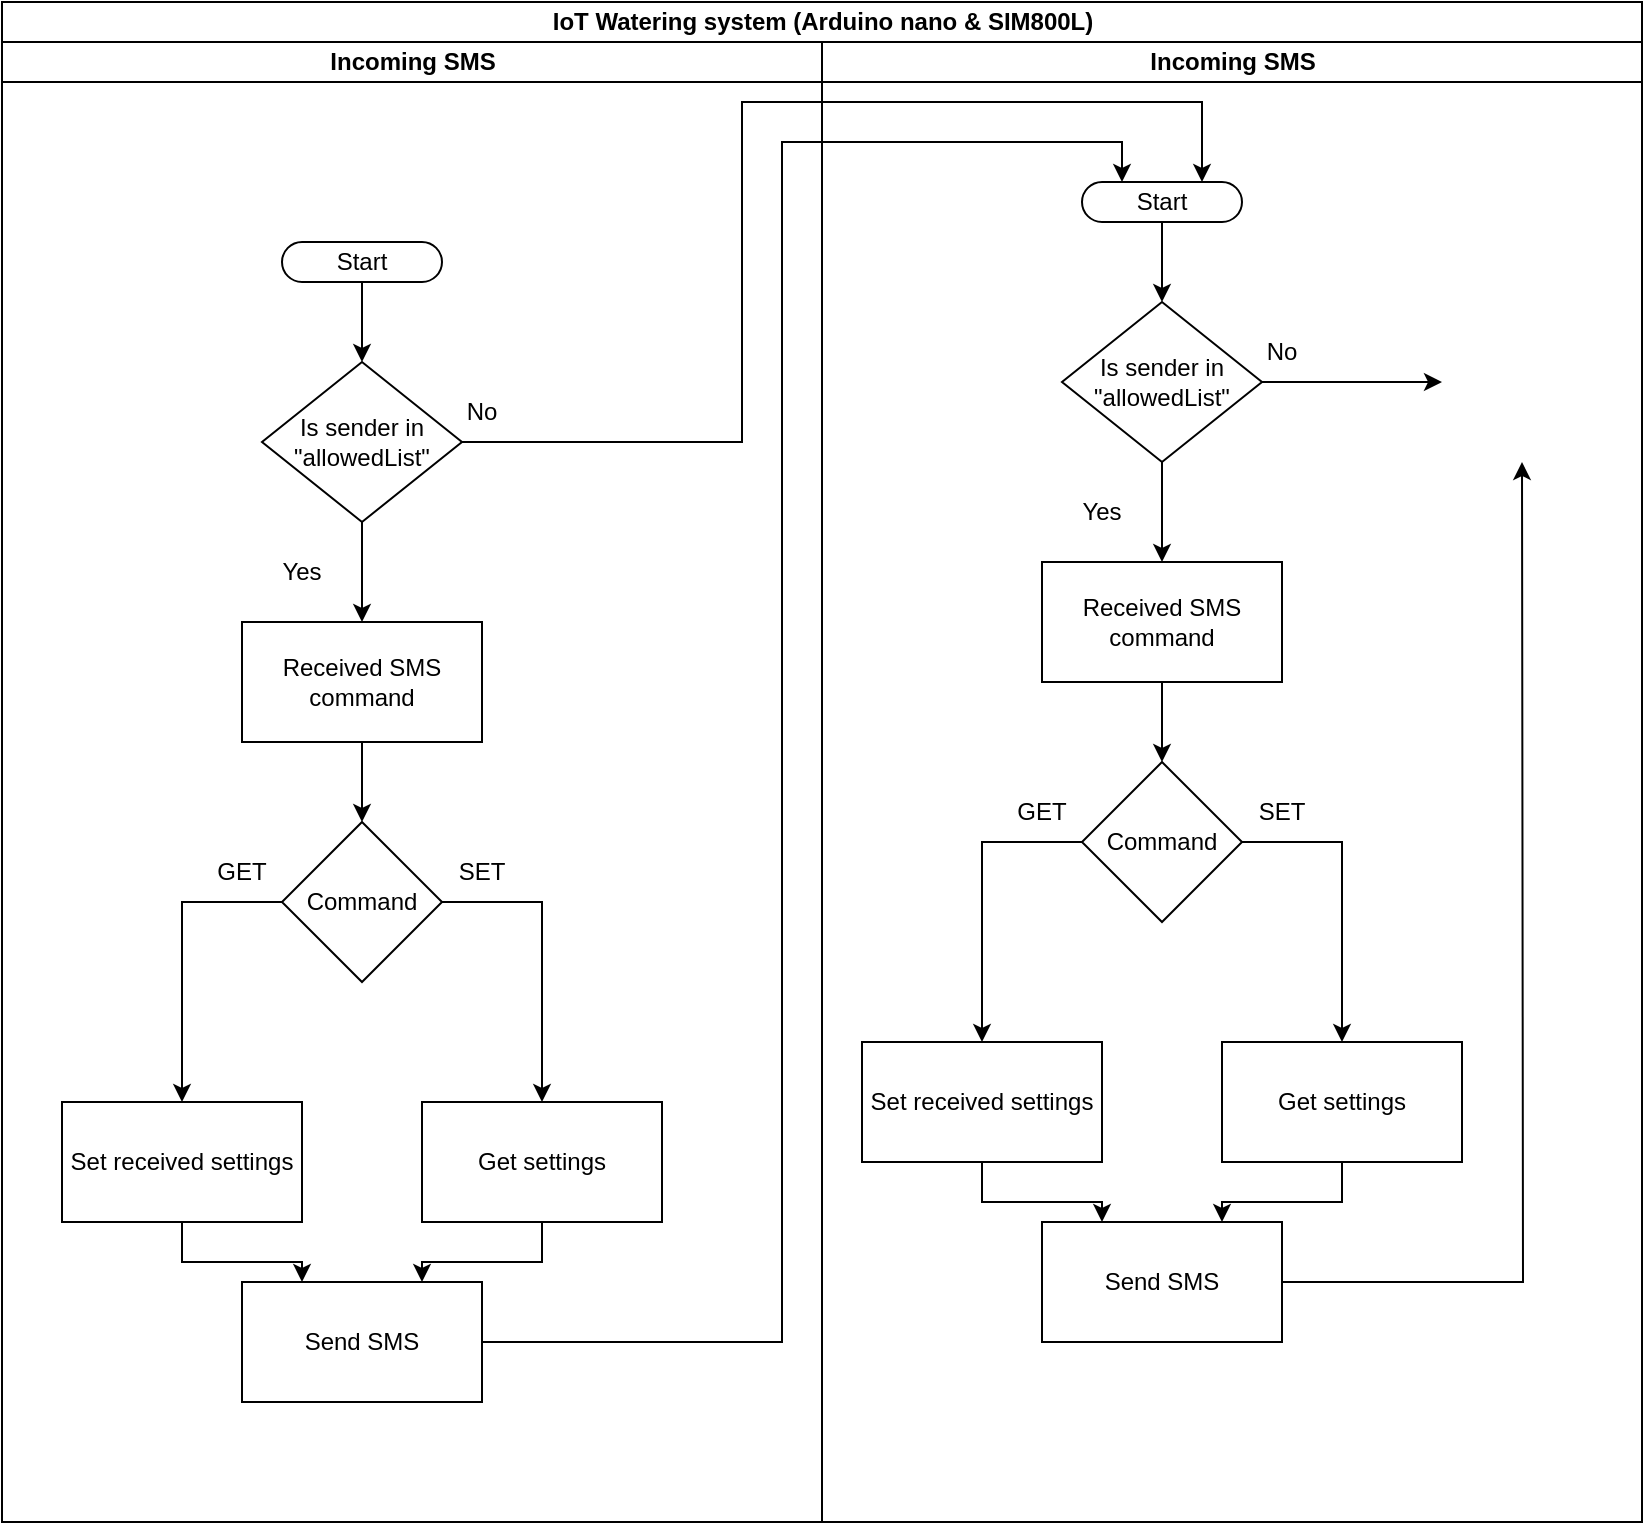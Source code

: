 <mxfile version="21.3.2" type="github">
  <diagram id="kgpKYQtTHZ0yAKxKKP6v" name="Page-1">
    <mxGraphModel dx="1289" dy="826" grid="1" gridSize="10" guides="1" tooltips="1" connect="1" arrows="1" fold="1" page="1" pageScale="1" pageWidth="850" pageHeight="1100" math="0" shadow="0">
      <root>
        <mxCell id="0" />
        <mxCell id="1" parent="0" />
        <mxCell id="xu4zQ6H6kHJUm9Qcrabf-24" value="IoT Watering system (Arduino nano &amp;amp; SIM800L)" style="swimlane;childLayout=stackLayout;resizeParent=1;resizeParentMax=0;startSize=20;html=1;" vertex="1" parent="1">
          <mxGeometry x="10" y="10" width="820" height="760" as="geometry" />
        </mxCell>
        <mxCell id="xu4zQ6H6kHJUm9Qcrabf-25" value="Incoming SMS" style="swimlane;startSize=20;html=1;" vertex="1" parent="xu4zQ6H6kHJUm9Qcrabf-24">
          <mxGeometry y="20" width="410" height="740" as="geometry">
            <mxRectangle y="20" width="40" height="460" as="alternateBounds" />
          </mxGeometry>
        </mxCell>
        <mxCell id="xu4zQ6H6kHJUm9Qcrabf-32" style="edgeStyle=orthogonalEdgeStyle;rounded=0;orthogonalLoop=1;jettySize=auto;html=1;exitX=0.5;exitY=0.5;exitDx=0;exitDy=10;exitPerimeter=0;entryX=0.5;entryY=0;entryDx=0;entryDy=0;" edge="1" parent="xu4zQ6H6kHJUm9Qcrabf-25" source="xu4zQ6H6kHJUm9Qcrabf-28" target="xu4zQ6H6kHJUm9Qcrabf-29">
          <mxGeometry relative="1" as="geometry" />
        </mxCell>
        <mxCell id="xu4zQ6H6kHJUm9Qcrabf-28" value="Start" style="html=1;dashed=0;whiteSpace=wrap;shape=mxgraph.dfd.start" vertex="1" parent="xu4zQ6H6kHJUm9Qcrabf-25">
          <mxGeometry x="140" y="100" width="80" height="20" as="geometry" />
        </mxCell>
        <mxCell id="xu4zQ6H6kHJUm9Qcrabf-34" value="" style="edgeStyle=orthogonalEdgeStyle;rounded=0;orthogonalLoop=1;jettySize=auto;html=1;" edge="1" parent="xu4zQ6H6kHJUm9Qcrabf-25" source="xu4zQ6H6kHJUm9Qcrabf-29" target="xu4zQ6H6kHJUm9Qcrabf-33">
          <mxGeometry relative="1" as="geometry" />
        </mxCell>
        <mxCell id="xu4zQ6H6kHJUm9Qcrabf-29" value="Is sender in &quot;allowedList&quot;" style="rhombus;whiteSpace=wrap;html=1;" vertex="1" parent="xu4zQ6H6kHJUm9Qcrabf-25">
          <mxGeometry x="130" y="160" width="100" height="80" as="geometry" />
        </mxCell>
        <mxCell id="xu4zQ6H6kHJUm9Qcrabf-43" value="" style="edgeStyle=orthogonalEdgeStyle;rounded=0;orthogonalLoop=1;jettySize=auto;html=1;" edge="1" parent="xu4zQ6H6kHJUm9Qcrabf-25" source="xu4zQ6H6kHJUm9Qcrabf-33" target="xu4zQ6H6kHJUm9Qcrabf-42">
          <mxGeometry relative="1" as="geometry" />
        </mxCell>
        <mxCell id="xu4zQ6H6kHJUm9Qcrabf-33" value="Received SMS command" style="whiteSpace=wrap;html=1;" vertex="1" parent="xu4zQ6H6kHJUm9Qcrabf-25">
          <mxGeometry x="120" y="290" width="120" height="60" as="geometry" />
        </mxCell>
        <mxCell id="xu4zQ6H6kHJUm9Qcrabf-37" value="No" style="text;html=1;strokeColor=none;fillColor=none;align=center;verticalAlign=middle;whiteSpace=wrap;rounded=0;" vertex="1" parent="xu4zQ6H6kHJUm9Qcrabf-25">
          <mxGeometry x="210" y="170" width="60" height="30" as="geometry" />
        </mxCell>
        <mxCell id="xu4zQ6H6kHJUm9Qcrabf-38" value="Yes" style="text;html=1;strokeColor=none;fillColor=none;align=center;verticalAlign=middle;whiteSpace=wrap;rounded=0;" vertex="1" parent="xu4zQ6H6kHJUm9Qcrabf-25">
          <mxGeometry x="120" y="250" width="60" height="30" as="geometry" />
        </mxCell>
        <mxCell id="xu4zQ6H6kHJUm9Qcrabf-45" value="" style="edgeStyle=orthogonalEdgeStyle;rounded=0;orthogonalLoop=1;jettySize=auto;html=1;exitX=0;exitY=0.5;exitDx=0;exitDy=0;" edge="1" parent="xu4zQ6H6kHJUm9Qcrabf-25" source="xu4zQ6H6kHJUm9Qcrabf-42" target="xu4zQ6H6kHJUm9Qcrabf-44">
          <mxGeometry relative="1" as="geometry" />
        </mxCell>
        <mxCell id="xu4zQ6H6kHJUm9Qcrabf-47" style="edgeStyle=orthogonalEdgeStyle;rounded=0;orthogonalLoop=1;jettySize=auto;html=1;exitX=1;exitY=0.5;exitDx=0;exitDy=0;entryX=0.5;entryY=0;entryDx=0;entryDy=0;" edge="1" parent="xu4zQ6H6kHJUm9Qcrabf-25" source="xu4zQ6H6kHJUm9Qcrabf-42" target="xu4zQ6H6kHJUm9Qcrabf-46">
          <mxGeometry relative="1" as="geometry" />
        </mxCell>
        <mxCell id="xu4zQ6H6kHJUm9Qcrabf-42" value="Command" style="rhombus;whiteSpace=wrap;html=1;" vertex="1" parent="xu4zQ6H6kHJUm9Qcrabf-25">
          <mxGeometry x="140" y="390" width="80" height="80" as="geometry" />
        </mxCell>
        <mxCell id="xu4zQ6H6kHJUm9Qcrabf-67" style="edgeStyle=orthogonalEdgeStyle;rounded=0;orthogonalLoop=1;jettySize=auto;html=1;entryX=0.25;entryY=0;entryDx=0;entryDy=0;" edge="1" parent="xu4zQ6H6kHJUm9Qcrabf-25" source="xu4zQ6H6kHJUm9Qcrabf-44" target="xu4zQ6H6kHJUm9Qcrabf-66">
          <mxGeometry relative="1" as="geometry" />
        </mxCell>
        <mxCell id="xu4zQ6H6kHJUm9Qcrabf-44" value="Set received settings" style="whiteSpace=wrap;html=1;" vertex="1" parent="xu4zQ6H6kHJUm9Qcrabf-25">
          <mxGeometry x="30" y="530" width="120" height="60" as="geometry" />
        </mxCell>
        <mxCell id="xu4zQ6H6kHJUm9Qcrabf-68" style="edgeStyle=orthogonalEdgeStyle;rounded=0;orthogonalLoop=1;jettySize=auto;html=1;exitX=0.5;exitY=1;exitDx=0;exitDy=0;entryX=0.75;entryY=0;entryDx=0;entryDy=0;" edge="1" parent="xu4zQ6H6kHJUm9Qcrabf-25" source="xu4zQ6H6kHJUm9Qcrabf-46" target="xu4zQ6H6kHJUm9Qcrabf-66">
          <mxGeometry relative="1" as="geometry" />
        </mxCell>
        <mxCell id="xu4zQ6H6kHJUm9Qcrabf-46" value="Get settings" style="whiteSpace=wrap;html=1;" vertex="1" parent="xu4zQ6H6kHJUm9Qcrabf-25">
          <mxGeometry x="210" y="530" width="120" height="60" as="geometry" />
        </mxCell>
        <mxCell id="xu4zQ6H6kHJUm9Qcrabf-64" value="GET" style="text;html=1;strokeColor=none;fillColor=none;align=center;verticalAlign=middle;whiteSpace=wrap;rounded=0;" vertex="1" parent="xu4zQ6H6kHJUm9Qcrabf-25">
          <mxGeometry x="90" y="400" width="60" height="30" as="geometry" />
        </mxCell>
        <mxCell id="xu4zQ6H6kHJUm9Qcrabf-65" value="SET" style="text;html=1;strokeColor=none;fillColor=none;align=center;verticalAlign=middle;whiteSpace=wrap;rounded=0;" vertex="1" parent="xu4zQ6H6kHJUm9Qcrabf-25">
          <mxGeometry x="210" y="400" width="60" height="30" as="geometry" />
        </mxCell>
        <mxCell id="xu4zQ6H6kHJUm9Qcrabf-66" value="Send SMS" style="whiteSpace=wrap;html=1;" vertex="1" parent="xu4zQ6H6kHJUm9Qcrabf-25">
          <mxGeometry x="120" y="620" width="120" height="60" as="geometry" />
        </mxCell>
        <mxCell id="xu4zQ6H6kHJUm9Qcrabf-71" value="Incoming SMS" style="swimlane;startSize=20;html=1;" vertex="1" parent="xu4zQ6H6kHJUm9Qcrabf-24">
          <mxGeometry x="410" y="20" width="410" height="740" as="geometry">
            <mxRectangle y="20" width="40" height="460" as="alternateBounds" />
          </mxGeometry>
        </mxCell>
        <mxCell id="xu4zQ6H6kHJUm9Qcrabf-72" style="edgeStyle=orthogonalEdgeStyle;rounded=0;orthogonalLoop=1;jettySize=auto;html=1;exitX=0.5;exitY=0.5;exitDx=0;exitDy=10;exitPerimeter=0;entryX=0.5;entryY=0;entryDx=0;entryDy=0;" edge="1" parent="xu4zQ6H6kHJUm9Qcrabf-71" source="xu4zQ6H6kHJUm9Qcrabf-73" target="xu4zQ6H6kHJUm9Qcrabf-76">
          <mxGeometry relative="1" as="geometry" />
        </mxCell>
        <mxCell id="xu4zQ6H6kHJUm9Qcrabf-73" value="Start" style="html=1;dashed=0;whiteSpace=wrap;shape=mxgraph.dfd.start" vertex="1" parent="xu4zQ6H6kHJUm9Qcrabf-71">
          <mxGeometry x="130" y="70" width="80" height="20" as="geometry" />
        </mxCell>
        <mxCell id="xu4zQ6H6kHJUm9Qcrabf-74" value="" style="edgeStyle=orthogonalEdgeStyle;rounded=0;orthogonalLoop=1;jettySize=auto;html=1;" edge="1" parent="xu4zQ6H6kHJUm9Qcrabf-71" source="xu4zQ6H6kHJUm9Qcrabf-76" target="xu4zQ6H6kHJUm9Qcrabf-78">
          <mxGeometry relative="1" as="geometry" />
        </mxCell>
        <mxCell id="xu4zQ6H6kHJUm9Qcrabf-75" value="" style="edgeStyle=orthogonalEdgeStyle;rounded=0;orthogonalLoop=1;jettySize=auto;html=1;" edge="1" parent="xu4zQ6H6kHJUm9Qcrabf-71" source="xu4zQ6H6kHJUm9Qcrabf-76">
          <mxGeometry relative="1" as="geometry">
            <mxPoint x="310" y="170" as="targetPoint" />
          </mxGeometry>
        </mxCell>
        <mxCell id="xu4zQ6H6kHJUm9Qcrabf-76" value="Is sender in &quot;allowedList&quot;" style="rhombus;whiteSpace=wrap;html=1;" vertex="1" parent="xu4zQ6H6kHJUm9Qcrabf-71">
          <mxGeometry x="120" y="130" width="100" height="80" as="geometry" />
        </mxCell>
        <mxCell id="xu4zQ6H6kHJUm9Qcrabf-77" value="" style="edgeStyle=orthogonalEdgeStyle;rounded=0;orthogonalLoop=1;jettySize=auto;html=1;" edge="1" parent="xu4zQ6H6kHJUm9Qcrabf-71" source="xu4zQ6H6kHJUm9Qcrabf-78" target="xu4zQ6H6kHJUm9Qcrabf-84">
          <mxGeometry relative="1" as="geometry" />
        </mxCell>
        <mxCell id="xu4zQ6H6kHJUm9Qcrabf-78" value="Received SMS command" style="whiteSpace=wrap;html=1;" vertex="1" parent="xu4zQ6H6kHJUm9Qcrabf-71">
          <mxGeometry x="110" y="260" width="120" height="60" as="geometry" />
        </mxCell>
        <mxCell id="xu4zQ6H6kHJUm9Qcrabf-80" value="No" style="text;html=1;strokeColor=none;fillColor=none;align=center;verticalAlign=middle;whiteSpace=wrap;rounded=0;" vertex="1" parent="xu4zQ6H6kHJUm9Qcrabf-71">
          <mxGeometry x="200" y="140" width="60" height="30" as="geometry" />
        </mxCell>
        <mxCell id="xu4zQ6H6kHJUm9Qcrabf-81" value="Yes" style="text;html=1;strokeColor=none;fillColor=none;align=center;verticalAlign=middle;whiteSpace=wrap;rounded=0;" vertex="1" parent="xu4zQ6H6kHJUm9Qcrabf-71">
          <mxGeometry x="110" y="220" width="60" height="30" as="geometry" />
        </mxCell>
        <mxCell id="xu4zQ6H6kHJUm9Qcrabf-82" value="" style="edgeStyle=orthogonalEdgeStyle;rounded=0;orthogonalLoop=1;jettySize=auto;html=1;exitX=0;exitY=0.5;exitDx=0;exitDy=0;" edge="1" parent="xu4zQ6H6kHJUm9Qcrabf-71" source="xu4zQ6H6kHJUm9Qcrabf-84" target="xu4zQ6H6kHJUm9Qcrabf-86">
          <mxGeometry relative="1" as="geometry" />
        </mxCell>
        <mxCell id="xu4zQ6H6kHJUm9Qcrabf-83" style="edgeStyle=orthogonalEdgeStyle;rounded=0;orthogonalLoop=1;jettySize=auto;html=1;exitX=1;exitY=0.5;exitDx=0;exitDy=0;entryX=0.5;entryY=0;entryDx=0;entryDy=0;" edge="1" parent="xu4zQ6H6kHJUm9Qcrabf-71" source="xu4zQ6H6kHJUm9Qcrabf-84" target="xu4zQ6H6kHJUm9Qcrabf-88">
          <mxGeometry relative="1" as="geometry" />
        </mxCell>
        <mxCell id="xu4zQ6H6kHJUm9Qcrabf-84" value="Command" style="rhombus;whiteSpace=wrap;html=1;" vertex="1" parent="xu4zQ6H6kHJUm9Qcrabf-71">
          <mxGeometry x="130" y="360" width="80" height="80" as="geometry" />
        </mxCell>
        <mxCell id="xu4zQ6H6kHJUm9Qcrabf-85" style="edgeStyle=orthogonalEdgeStyle;rounded=0;orthogonalLoop=1;jettySize=auto;html=1;entryX=0.25;entryY=0;entryDx=0;entryDy=0;" edge="1" parent="xu4zQ6H6kHJUm9Qcrabf-71" source="xu4zQ6H6kHJUm9Qcrabf-86" target="xu4zQ6H6kHJUm9Qcrabf-92">
          <mxGeometry relative="1" as="geometry" />
        </mxCell>
        <mxCell id="xu4zQ6H6kHJUm9Qcrabf-86" value="Set received settings" style="whiteSpace=wrap;html=1;" vertex="1" parent="xu4zQ6H6kHJUm9Qcrabf-71">
          <mxGeometry x="20" y="500" width="120" height="60" as="geometry" />
        </mxCell>
        <mxCell id="xu4zQ6H6kHJUm9Qcrabf-87" style="edgeStyle=orthogonalEdgeStyle;rounded=0;orthogonalLoop=1;jettySize=auto;html=1;exitX=0.5;exitY=1;exitDx=0;exitDy=0;entryX=0.75;entryY=0;entryDx=0;entryDy=0;" edge="1" parent="xu4zQ6H6kHJUm9Qcrabf-71" source="xu4zQ6H6kHJUm9Qcrabf-88" target="xu4zQ6H6kHJUm9Qcrabf-92">
          <mxGeometry relative="1" as="geometry" />
        </mxCell>
        <mxCell id="xu4zQ6H6kHJUm9Qcrabf-88" value="Get settings" style="whiteSpace=wrap;html=1;" vertex="1" parent="xu4zQ6H6kHJUm9Qcrabf-71">
          <mxGeometry x="200" y="500" width="120" height="60" as="geometry" />
        </mxCell>
        <mxCell id="xu4zQ6H6kHJUm9Qcrabf-89" value="GET" style="text;html=1;strokeColor=none;fillColor=none;align=center;verticalAlign=middle;whiteSpace=wrap;rounded=0;" vertex="1" parent="xu4zQ6H6kHJUm9Qcrabf-71">
          <mxGeometry x="80" y="370" width="60" height="30" as="geometry" />
        </mxCell>
        <mxCell id="xu4zQ6H6kHJUm9Qcrabf-90" value="SET" style="text;html=1;strokeColor=none;fillColor=none;align=center;verticalAlign=middle;whiteSpace=wrap;rounded=0;" vertex="1" parent="xu4zQ6H6kHJUm9Qcrabf-71">
          <mxGeometry x="200" y="370" width="60" height="30" as="geometry" />
        </mxCell>
        <mxCell id="xu4zQ6H6kHJUm9Qcrabf-91" style="edgeStyle=orthogonalEdgeStyle;rounded=0;orthogonalLoop=1;jettySize=auto;html=1;exitX=1;exitY=0.5;exitDx=0;exitDy=0;entryX=0.5;entryY=1;entryDx=0;entryDy=0;" edge="1" parent="xu4zQ6H6kHJUm9Qcrabf-71" source="xu4zQ6H6kHJUm9Qcrabf-92">
          <mxGeometry relative="1" as="geometry">
            <mxPoint x="350" y="210" as="targetPoint" />
          </mxGeometry>
        </mxCell>
        <mxCell id="xu4zQ6H6kHJUm9Qcrabf-92" value="Send SMS" style="whiteSpace=wrap;html=1;" vertex="1" parent="xu4zQ6H6kHJUm9Qcrabf-71">
          <mxGeometry x="110" y="590" width="120" height="60" as="geometry" />
        </mxCell>
        <mxCell id="xu4zQ6H6kHJUm9Qcrabf-36" value="" style="edgeStyle=orthogonalEdgeStyle;rounded=0;orthogonalLoop=1;jettySize=auto;html=1;entryX=0.75;entryY=0;entryDx=0;entryDy=0;entryPerimeter=0;" edge="1" parent="xu4zQ6H6kHJUm9Qcrabf-24" source="xu4zQ6H6kHJUm9Qcrabf-29" target="xu4zQ6H6kHJUm9Qcrabf-73">
          <mxGeometry relative="1" as="geometry">
            <mxPoint x="320" y="220" as="targetPoint" />
            <Array as="points">
              <mxPoint x="370" y="220" />
              <mxPoint x="370" y="50" />
              <mxPoint x="600" y="50" />
            </Array>
          </mxGeometry>
        </mxCell>
        <mxCell id="xu4zQ6H6kHJUm9Qcrabf-70" style="edgeStyle=orthogonalEdgeStyle;rounded=0;orthogonalLoop=1;jettySize=auto;html=1;exitX=1;exitY=0.5;exitDx=0;exitDy=0;entryX=0.25;entryY=0;entryDx=0;entryDy=0;entryPerimeter=0;" edge="1" parent="xu4zQ6H6kHJUm9Qcrabf-24" source="xu4zQ6H6kHJUm9Qcrabf-66" target="xu4zQ6H6kHJUm9Qcrabf-73">
          <mxGeometry relative="1" as="geometry">
            <mxPoint x="670" y="70" as="targetPoint" />
            <Array as="points">
              <mxPoint x="390" y="670" />
              <mxPoint x="390" y="70" />
              <mxPoint x="560" y="70" />
            </Array>
          </mxGeometry>
        </mxCell>
      </root>
    </mxGraphModel>
  </diagram>
</mxfile>
